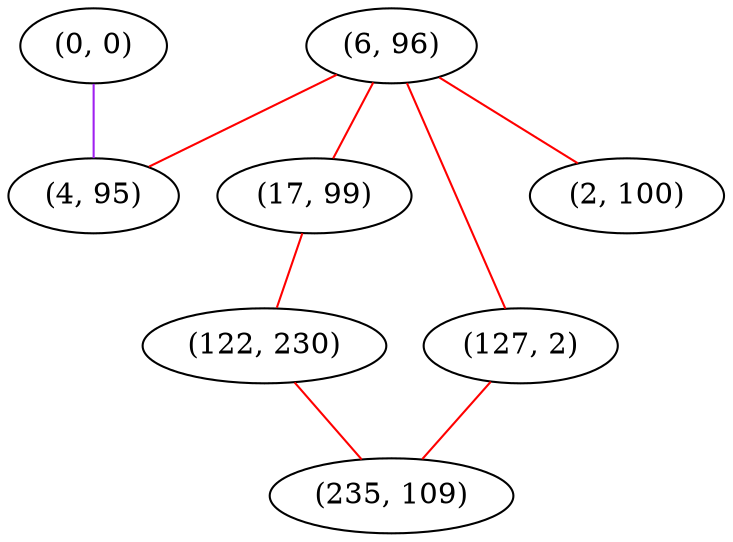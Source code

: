 graph "" {
"(0, 0)";
"(6, 96)";
"(17, 99)";
"(127, 2)";
"(4, 95)";
"(122, 230)";
"(2, 100)";
"(235, 109)";
"(0, 0)" -- "(4, 95)"  [color=purple, key=0, weight=4];
"(6, 96)" -- "(4, 95)"  [color=red, key=0, weight=1];
"(6, 96)" -- "(17, 99)"  [color=red, key=0, weight=1];
"(6, 96)" -- "(2, 100)"  [color=red, key=0, weight=1];
"(6, 96)" -- "(127, 2)"  [color=red, key=0, weight=1];
"(17, 99)" -- "(122, 230)"  [color=red, key=0, weight=1];
"(127, 2)" -- "(235, 109)"  [color=red, key=0, weight=1];
"(122, 230)" -- "(235, 109)"  [color=red, key=0, weight=1];
}
